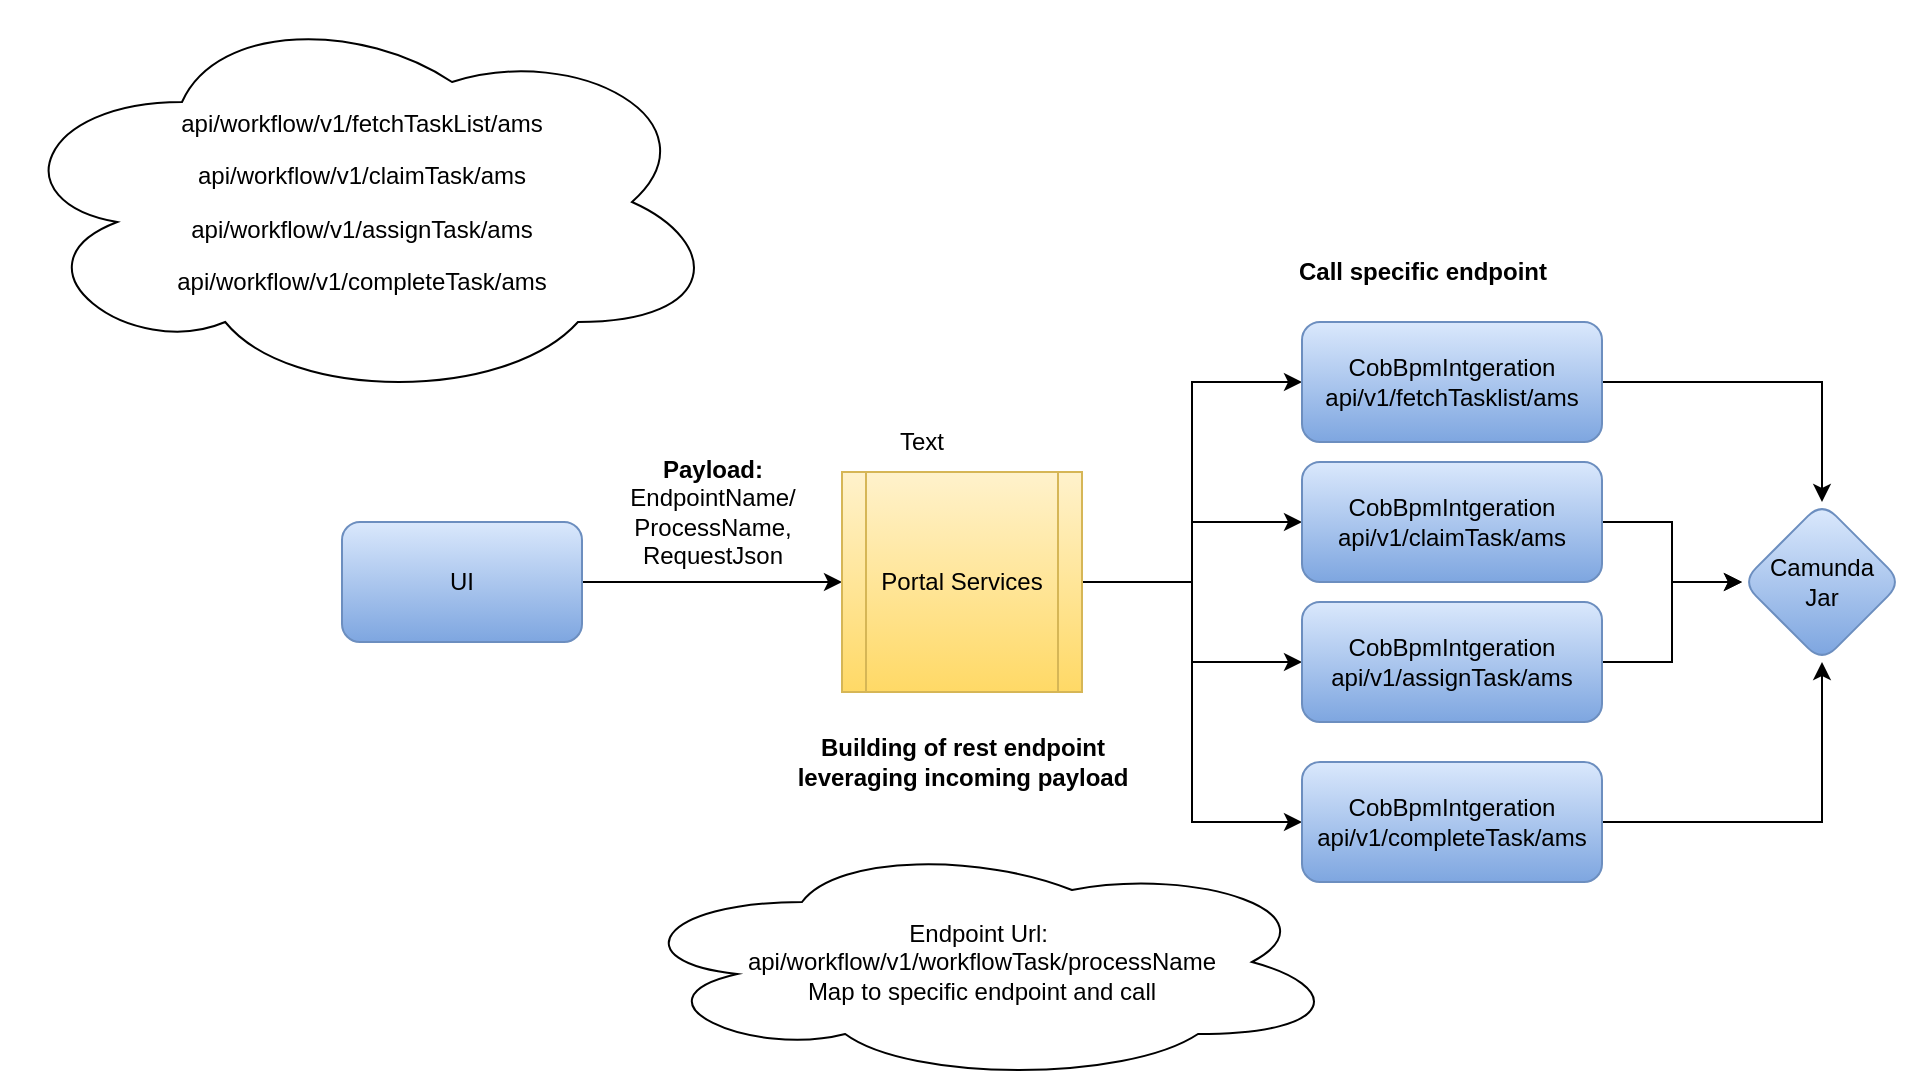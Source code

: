 <mxfile version="24.7.7">
  <diagram name="Page-1" id="TT818MdQ8Ef1qc3-J6GQ">
    <mxGraphModel dx="1980" dy="1462" grid="1" gridSize="10" guides="1" tooltips="1" connect="1" arrows="1" fold="1" page="1" pageScale="1" pageWidth="850" pageHeight="1100" math="0" shadow="0">
      <root>
        <mxCell id="0" />
        <mxCell id="1" parent="0" />
        <mxCell id="jL-DPb7wYZmBFv8lM_4I-3" style="edgeStyle=orthogonalEdgeStyle;rounded=0;orthogonalLoop=1;jettySize=auto;html=1;entryX=0;entryY=0.5;entryDx=0;entryDy=0;" parent="1" source="jL-DPb7wYZmBFv8lM_4I-1" target="jL-DPb7wYZmBFv8lM_4I-2" edge="1">
          <mxGeometry relative="1" as="geometry" />
        </mxCell>
        <mxCell id="jL-DPb7wYZmBFv8lM_4I-1" value="UI" style="rounded=1;whiteSpace=wrap;html=1;fillColor=#dae8fc;gradientColor=#7ea6e0;strokeColor=#6c8ebf;" parent="1" vertex="1">
          <mxGeometry x="110" y="170" width="120" height="60" as="geometry" />
        </mxCell>
        <mxCell id="jL-DPb7wYZmBFv8lM_4I-5" style="edgeStyle=orthogonalEdgeStyle;rounded=0;orthogonalLoop=1;jettySize=auto;html=1;entryX=0;entryY=0.5;entryDx=0;entryDy=0;" parent="1" source="jL-DPb7wYZmBFv8lM_4I-2" target="jL-DPb7wYZmBFv8lM_4I-4" edge="1">
          <mxGeometry relative="1" as="geometry" />
        </mxCell>
        <mxCell id="6sg37sC0AYLky4VX7vfN-6" style="edgeStyle=orthogonalEdgeStyle;rounded=0;orthogonalLoop=1;jettySize=auto;html=1;" edge="1" parent="1" source="jL-DPb7wYZmBFv8lM_4I-2" target="6sg37sC0AYLky4VX7vfN-3">
          <mxGeometry relative="1" as="geometry" />
        </mxCell>
        <mxCell id="6sg37sC0AYLky4VX7vfN-7" style="edgeStyle=orthogonalEdgeStyle;rounded=0;orthogonalLoop=1;jettySize=auto;html=1;entryX=0;entryY=0.5;entryDx=0;entryDy=0;" edge="1" parent="1" source="jL-DPb7wYZmBFv8lM_4I-2" target="6sg37sC0AYLky4VX7vfN-4">
          <mxGeometry relative="1" as="geometry" />
        </mxCell>
        <mxCell id="6sg37sC0AYLky4VX7vfN-8" style="edgeStyle=orthogonalEdgeStyle;rounded=0;orthogonalLoop=1;jettySize=auto;html=1;entryX=0;entryY=0.5;entryDx=0;entryDy=0;" edge="1" parent="1" source="jL-DPb7wYZmBFv8lM_4I-2" target="6sg37sC0AYLky4VX7vfN-5">
          <mxGeometry relative="1" as="geometry" />
        </mxCell>
        <mxCell id="jL-DPb7wYZmBFv8lM_4I-2" value="Portal Services" style="shape=process;whiteSpace=wrap;html=1;backgroundOutline=1;fillColor=#fff2cc;gradientColor=#ffd966;strokeColor=#d6b656;" parent="1" vertex="1">
          <mxGeometry x="360" y="145" width="120" height="110" as="geometry" />
        </mxCell>
        <mxCell id="6sg37sC0AYLky4VX7vfN-9" style="edgeStyle=orthogonalEdgeStyle;rounded=0;orthogonalLoop=1;jettySize=auto;html=1;" edge="1" parent="1" source="jL-DPb7wYZmBFv8lM_4I-4" target="jL-DPb7wYZmBFv8lM_4I-9">
          <mxGeometry relative="1" as="geometry" />
        </mxCell>
        <mxCell id="jL-DPb7wYZmBFv8lM_4I-4" value="CobBpmIntgeration&lt;br&gt;api/v1/fetchTasklist/ams" style="rounded=1;whiteSpace=wrap;html=1;fillColor=#dae8fc;gradientColor=#7ea6e0;strokeColor=#6c8ebf;" parent="1" vertex="1">
          <mxGeometry x="590" y="70" width="150" height="60" as="geometry" />
        </mxCell>
        <mxCell id="jL-DPb7wYZmBFv8lM_4I-6" value="&lt;b&gt;Payload:&lt;/b&gt;&lt;div&gt;EndpointName/&lt;br&gt;ProcessName,&lt;br&gt;RequestJson&lt;/div&gt;" style="text;html=1;align=center;verticalAlign=middle;resizable=0;points=[];autosize=1;strokeColor=none;fillColor=none;" parent="1" vertex="1">
          <mxGeometry x="240" y="130" width="110" height="70" as="geometry" />
        </mxCell>
        <mxCell id="jL-DPb7wYZmBFv8lM_4I-7" value="&lt;b&gt;Building of rest endpoint &lt;br&gt;leveraging incoming payload&lt;/b&gt;" style="text;html=1;align=center;verticalAlign=middle;resizable=0;points=[];autosize=1;strokeColor=none;fillColor=none;" parent="1" vertex="1">
          <mxGeometry x="325" y="270" width="190" height="40" as="geometry" />
        </mxCell>
        <mxCell id="jL-DPb7wYZmBFv8lM_4I-8" value="&lt;b&gt;Call specific endpoint&lt;/b&gt;" style="text;html=1;align=center;verticalAlign=middle;resizable=0;points=[];autosize=1;strokeColor=none;fillColor=none;" parent="1" vertex="1">
          <mxGeometry x="575" y="30" width="150" height="30" as="geometry" />
        </mxCell>
        <mxCell id="jL-DPb7wYZmBFv8lM_4I-9" value="Camunda &lt;br&gt;Jar" style="rhombus;whiteSpace=wrap;html=1;fillColor=#dae8fc;strokeColor=#6c8ebf;rounded=1;gradientColor=#7ea6e0;" parent="1" vertex="1">
          <mxGeometry x="810" y="160" width="80" height="80" as="geometry" />
        </mxCell>
        <mxCell id="wNoXx9ljj7fnYmxFU1dn-8" value="Endpoint Url:&amp;nbsp;&lt;br&gt;&lt;span dir=&quot;ltr&quot; class=&quot;ui-provider a b c d e f g h i j k l m n o p q r s t u v w x y z ab ac ae af ag ah ai aj ak&quot;&gt;api/workflow/v1/workflowTask/processName&lt;/span&gt;&lt;div&gt;&lt;span dir=&quot;ltr&quot; class=&quot;ui-provider a b c d e f g h i j k l m n o p q r s t u v w x y z ab ac ae af ag ah ai aj ak&quot;&gt;Map to specific endpoint and call&lt;/span&gt;&lt;/div&gt;" style="ellipse;shape=cloud;whiteSpace=wrap;html=1;" parent="1" vertex="1">
          <mxGeometry x="250" y="330" width="360" height="120" as="geometry" />
        </mxCell>
        <mxCell id="6sg37sC0AYLky4VX7vfN-1" value="Text" style="text;html=1;align=center;verticalAlign=middle;whiteSpace=wrap;rounded=0;" vertex="1" parent="1">
          <mxGeometry x="370" y="115" width="60" height="30" as="geometry" />
        </mxCell>
        <mxCell id="6sg37sC0AYLky4VX7vfN-2" value="&lt;span dir=&quot;ltr&quot; class=&quot;ui-provider a b c d e f g h i j k l m n o p q r s t u v w x y z ab ac ae af ag ah ai aj ak&quot;&gt;&lt;p&gt;&lt;span style=&quot;font-size: inherit;&quot;&gt;api/workflow/v1/fetchTaskList/ams&lt;/span&gt;&lt;/p&gt;&lt;p&gt;&lt;span style=&quot;font-size: inherit;&quot;&gt;api/workflow/v1/claimTask/ams&lt;/span&gt;&lt;/p&gt;&lt;p&gt;&lt;span style=&quot;font-size: inherit;&quot;&gt;api/workflow/v1/assignTask/ams&lt;/span&gt;&lt;/p&gt;&lt;p&gt;&lt;span style=&quot;font-size: inherit;&quot;&gt;api/workflow/v1/completeTask/ams&lt;/span&gt;&lt;/p&gt;&lt;/span&gt;" style="ellipse;shape=cloud;whiteSpace=wrap;html=1;" vertex="1" parent="1">
          <mxGeometry x="-60" y="-90" width="360" height="200" as="geometry" />
        </mxCell>
        <mxCell id="6sg37sC0AYLky4VX7vfN-10" style="edgeStyle=orthogonalEdgeStyle;rounded=0;orthogonalLoop=1;jettySize=auto;html=1;entryX=0;entryY=0.5;entryDx=0;entryDy=0;" edge="1" parent="1" source="6sg37sC0AYLky4VX7vfN-3" target="jL-DPb7wYZmBFv8lM_4I-9">
          <mxGeometry relative="1" as="geometry" />
        </mxCell>
        <mxCell id="6sg37sC0AYLky4VX7vfN-3" value="CobBpmIntgeration&lt;br&gt;api/v1/claimTask/ams" style="rounded=1;whiteSpace=wrap;html=1;fillColor=#dae8fc;gradientColor=#7ea6e0;strokeColor=#6c8ebf;" vertex="1" parent="1">
          <mxGeometry x="590" y="140" width="150" height="60" as="geometry" />
        </mxCell>
        <mxCell id="6sg37sC0AYLky4VX7vfN-11" style="edgeStyle=orthogonalEdgeStyle;rounded=0;orthogonalLoop=1;jettySize=auto;html=1;entryX=0;entryY=0.5;entryDx=0;entryDy=0;" edge="1" parent="1" source="6sg37sC0AYLky4VX7vfN-4" target="jL-DPb7wYZmBFv8lM_4I-9">
          <mxGeometry relative="1" as="geometry" />
        </mxCell>
        <mxCell id="6sg37sC0AYLky4VX7vfN-4" value="CobBpmIntgeration&lt;br&gt;api/v1/assignTask/ams" style="rounded=1;whiteSpace=wrap;html=1;fillColor=#dae8fc;gradientColor=#7ea6e0;strokeColor=#6c8ebf;" vertex="1" parent="1">
          <mxGeometry x="590" y="210" width="150" height="60" as="geometry" />
        </mxCell>
        <mxCell id="6sg37sC0AYLky4VX7vfN-12" style="edgeStyle=orthogonalEdgeStyle;rounded=0;orthogonalLoop=1;jettySize=auto;html=1;entryX=0.5;entryY=1;entryDx=0;entryDy=0;" edge="1" parent="1" source="6sg37sC0AYLky4VX7vfN-5" target="jL-DPb7wYZmBFv8lM_4I-9">
          <mxGeometry relative="1" as="geometry" />
        </mxCell>
        <mxCell id="6sg37sC0AYLky4VX7vfN-5" value="CobBpmIntgeration&lt;br&gt;api/v1/completeTask/ams" style="rounded=1;whiteSpace=wrap;html=1;fillColor=#dae8fc;gradientColor=#7ea6e0;strokeColor=#6c8ebf;" vertex="1" parent="1">
          <mxGeometry x="590" y="290" width="150" height="60" as="geometry" />
        </mxCell>
      </root>
    </mxGraphModel>
  </diagram>
</mxfile>
